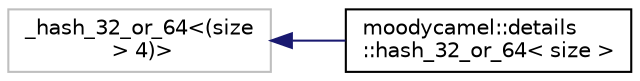digraph "Graphical Class Hierarchy"
{
 // LATEX_PDF_SIZE
  edge [fontname="Helvetica",fontsize="10",labelfontname="Helvetica",labelfontsize="10"];
  node [fontname="Helvetica",fontsize="10",shape=record];
  rankdir="LR";
  Node3 [label="_hash_32_or_64\<(size\l \> 4)\>",height=0.2,width=0.4,color="grey75", fillcolor="white", style="filled",tooltip=" "];
  Node3 -> Node0 [dir="back",color="midnightblue",fontsize="10",style="solid",fontname="Helvetica"];
  Node0 [label="moodycamel::details\l::hash_32_or_64\< size \>",height=0.2,width=0.4,color="black", fillcolor="white", style="filled",URL="$structmoodycamel_1_1details_1_1hash__32__or__64.html",tooltip=" "];
}
